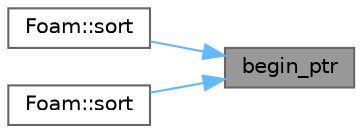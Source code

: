 digraph "begin_ptr"
{
 // LATEX_PDF_SIZE
  bgcolor="transparent";
  edge [fontname=Helvetica,fontsize=10,labelfontname=Helvetica,labelfontsize=10];
  node [fontname=Helvetica,fontsize=10,shape=box,height=0.2,width=0.4];
  rankdir="RL";
  Node1 [id="Node000001",label="begin_ptr",height=0.2,width=0.4,color="gray40", fillcolor="grey60", style="filled", fontcolor="black",tooltip=" "];
  Node1 -> Node2 [id="edge1_Node000001_Node000002",dir="back",color="steelblue1",style="solid",tooltip=" "];
  Node2 [id="Node000002",label="Foam::sort",height=0.2,width=0.4,color="grey40", fillcolor="white", style="filled",URL="$namespaceFoam.html#aeee8a274478a8e84d0fc7d1b7d2e3994",tooltip=" "];
  Node1 -> Node3 [id="edge2_Node000001_Node000003",dir="back",color="steelblue1",style="solid",tooltip=" "];
  Node3 [id="Node000003",label="Foam::sort",height=0.2,width=0.4,color="grey40", fillcolor="white", style="filled",URL="$namespaceFoam.html#a64a4e9e769da9cac729a343b92eeb209",tooltip=" "];
}
